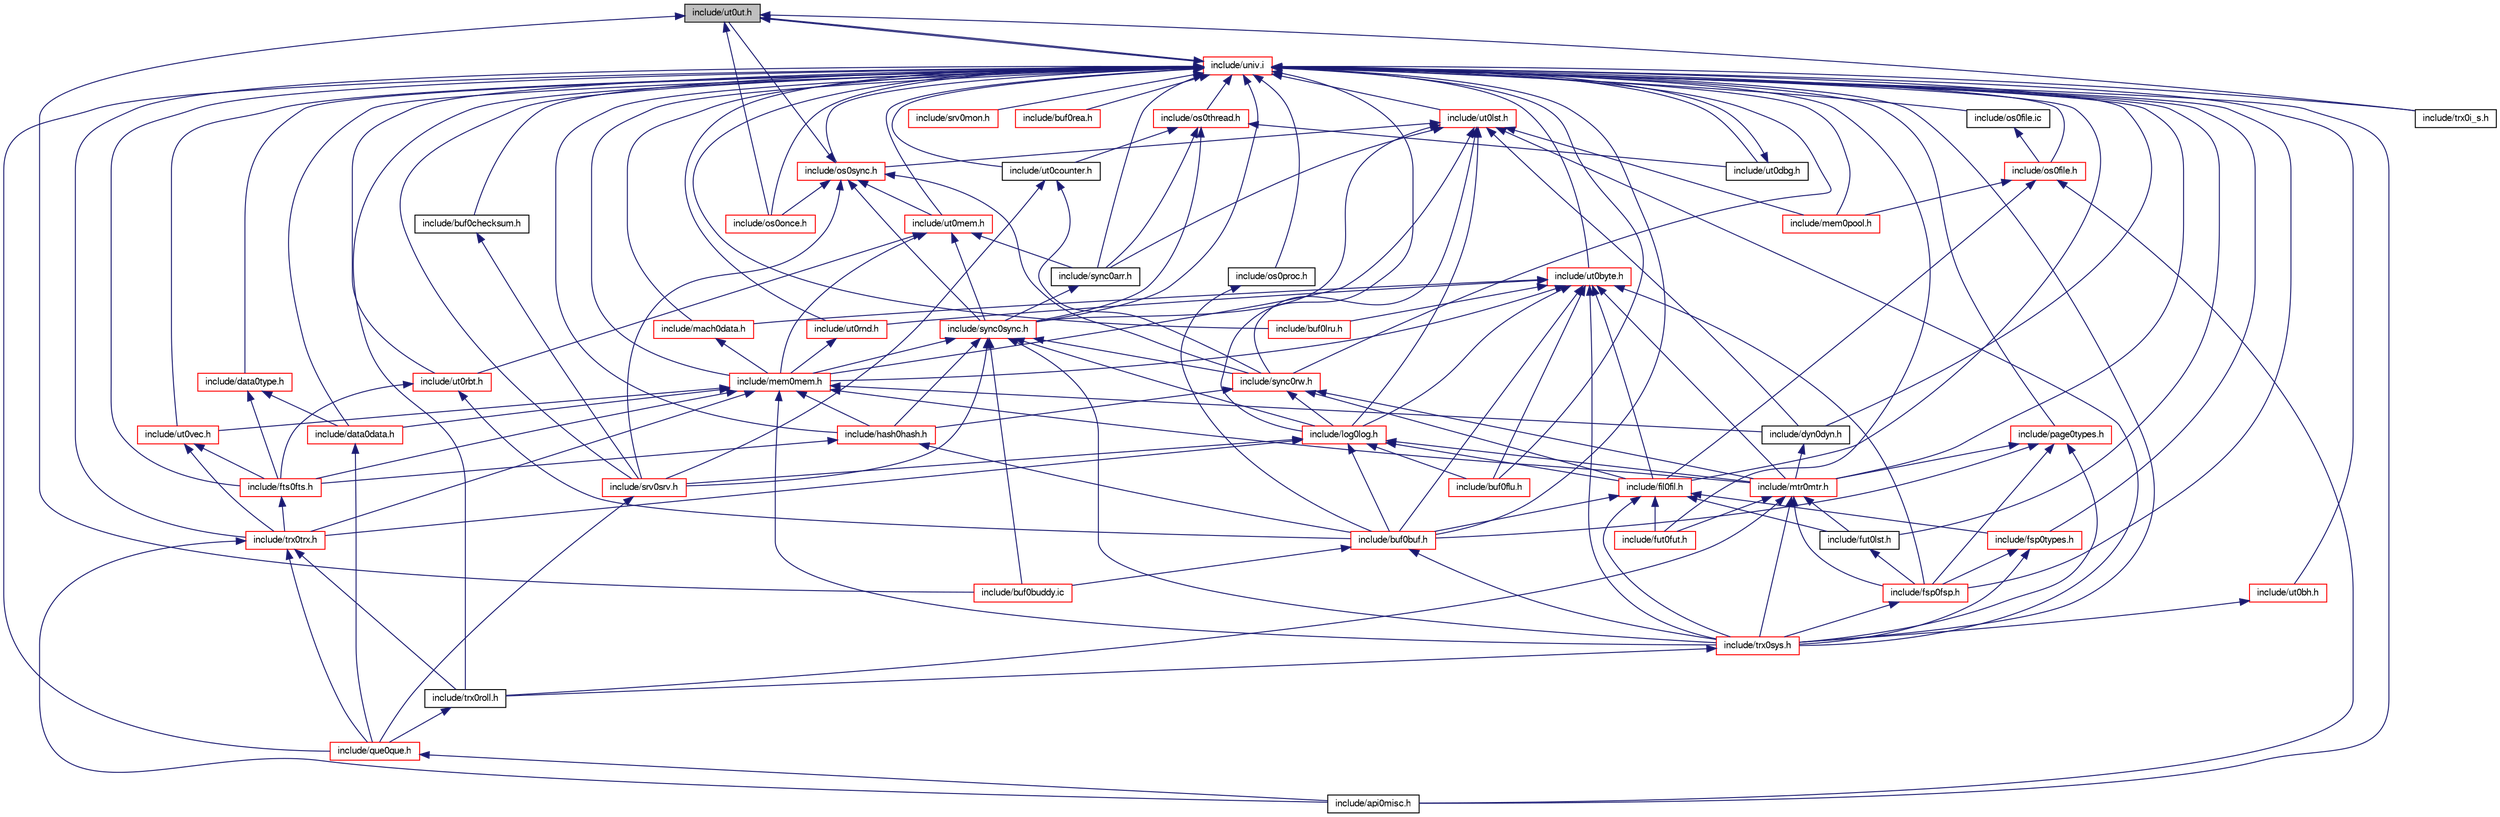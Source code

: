 digraph "include/ut0ut.h"
{
  bgcolor="transparent";
  edge [fontname="FreeSans",fontsize="10",labelfontname="FreeSans",labelfontsize="10"];
  node [fontname="FreeSans",fontsize="10",shape=record];
  Node1 [label="include/ut0ut.h",height=0.2,width=0.4,color="black", fillcolor="grey75", style="filled" fontcolor="black"];
  Node1 -> Node2 [dir="back",color="midnightblue",fontsize="10",style="solid",fontname="FreeSans"];
  Node2 [label="include/univ.i",height=0.2,width=0.4,color="red",URL="$univ_8i.html"];
  Node2 -> Node3 [dir="back",color="midnightblue",fontsize="10",style="solid",fontname="FreeSans"];
  Node3 [label="include/api0misc.h",height=0.2,width=0.4,color="black",URL="$api0misc_8h.html"];
  Node2 -> Node4 [dir="back",color="midnightblue",fontsize="10",style="solid",fontname="FreeSans"];
  Node4 [label="include/ut0dbg.h",height=0.2,width=0.4,color="black",URL="$ut0dbg_8h.html"];
  Node4 -> Node2 [dir="back",color="midnightblue",fontsize="10",style="solid",fontname="FreeSans"];
  Node2 -> Node5 [dir="back",color="midnightblue",fontsize="10",style="solid",fontname="FreeSans"];
  Node5 [label="include/os0thread.h",height=0.2,width=0.4,color="red",URL="$os0thread_8h.html"];
  Node5 -> Node4 [dir="back",color="midnightblue",fontsize="10",style="solid",fontname="FreeSans"];
  Node5 -> Node6 [dir="back",color="midnightblue",fontsize="10",style="solid",fontname="FreeSans"];
  Node6 [label="include/sync0sync.h",height=0.2,width=0.4,color="red",URL="$sync0sync_8h.html"];
  Node6 -> Node7 [dir="back",color="midnightblue",fontsize="10",style="solid",fontname="FreeSans"];
  Node7 [label="include/mem0mem.h",height=0.2,width=0.4,color="red",URL="$mem0mem_8h.html"];
  Node7 -> Node8 [dir="back",color="midnightblue",fontsize="10",style="solid",fontname="FreeSans"];
  Node8 [label="include/data0data.h",height=0.2,width=0.4,color="red",URL="$data0data_8h.html"];
  Node8 -> Node9 [dir="back",color="midnightblue",fontsize="10",style="solid",fontname="FreeSans"];
  Node9 [label="include/que0que.h",height=0.2,width=0.4,color="red",URL="$que0que_8h.html"];
  Node9 -> Node3 [dir="back",color="midnightblue",fontsize="10",style="solid",fontname="FreeSans"];
  Node7 -> Node10 [dir="back",color="midnightblue",fontsize="10",style="solid",fontname="FreeSans"];
  Node10 [label="include/mtr0mtr.h",height=0.2,width=0.4,color="red",URL="$mtr0mtr_8h.html"];
  Node10 -> Node11 [dir="back",color="midnightblue",fontsize="10",style="solid",fontname="FreeSans"];
  Node11 [label="include/trx0roll.h",height=0.2,width=0.4,color="black",URL="$trx0roll_8h.html"];
  Node11 -> Node9 [dir="back",color="midnightblue",fontsize="10",style="solid",fontname="FreeSans"];
  Node10 -> Node12 [dir="back",color="midnightblue",fontsize="10",style="solid",fontname="FreeSans"];
  Node12 [label="include/trx0sys.h",height=0.2,width=0.4,color="red",URL="$trx0sys_8h.html"];
  Node12 -> Node11 [dir="back",color="midnightblue",fontsize="10",style="solid",fontname="FreeSans"];
  Node10 -> Node13 [dir="back",color="midnightblue",fontsize="10",style="solid",fontname="FreeSans"];
  Node13 [label="include/fsp0fsp.h",height=0.2,width=0.4,color="red",URL="$fsp0fsp_8h.html"];
  Node13 -> Node12 [dir="back",color="midnightblue",fontsize="10",style="solid",fontname="FreeSans"];
  Node10 -> Node14 [dir="back",color="midnightblue",fontsize="10",style="solid",fontname="FreeSans"];
  Node14 [label="include/fut0lst.h",height=0.2,width=0.4,color="black",URL="$fut0lst_8h.html"];
  Node14 -> Node13 [dir="back",color="midnightblue",fontsize="10",style="solid",fontname="FreeSans"];
  Node10 -> Node15 [dir="back",color="midnightblue",fontsize="10",style="solid",fontname="FreeSans"];
  Node15 [label="include/fut0fut.h",height=0.2,width=0.4,color="red",URL="$fut0fut_8h.html"];
  Node7 -> Node16 [dir="back",color="midnightblue",fontsize="10",style="solid",fontname="FreeSans"];
  Node16 [label="include/dyn0dyn.h",height=0.2,width=0.4,color="black",URL="$dyn0dyn_8h.html"];
  Node16 -> Node10 [dir="back",color="midnightblue",fontsize="10",style="solid",fontname="FreeSans"];
  Node7 -> Node17 [dir="back",color="midnightblue",fontsize="10",style="solid",fontname="FreeSans"];
  Node17 [label="include/trx0trx.h",height=0.2,width=0.4,color="red",URL="$trx0trx_8h.html"];
  Node17 -> Node9 [dir="back",color="midnightblue",fontsize="10",style="solid",fontname="FreeSans"];
  Node17 -> Node11 [dir="back",color="midnightblue",fontsize="10",style="solid",fontname="FreeSans"];
  Node17 -> Node3 [dir="back",color="midnightblue",fontsize="10",style="solid",fontname="FreeSans"];
  Node7 -> Node18 [dir="back",color="midnightblue",fontsize="10",style="solid",fontname="FreeSans"];
  Node18 [label="include/ut0vec.h",height=0.2,width=0.4,color="red",URL="$ut0vec_8h.html"];
  Node18 -> Node17 [dir="back",color="midnightblue",fontsize="10",style="solid",fontname="FreeSans"];
  Node18 -> Node19 [dir="back",color="midnightblue",fontsize="10",style="solid",fontname="FreeSans"];
  Node19 [label="include/fts0fts.h",height=0.2,width=0.4,color="red",URL="$fts0fts_8h.html"];
  Node19 -> Node17 [dir="back",color="midnightblue",fontsize="10",style="solid",fontname="FreeSans"];
  Node7 -> Node20 [dir="back",color="midnightblue",fontsize="10",style="solid",fontname="FreeSans"];
  Node20 [label="include/hash0hash.h",height=0.2,width=0.4,color="red",URL="$hash0hash_8h.html"];
  Node20 -> Node19 [dir="back",color="midnightblue",fontsize="10",style="solid",fontname="FreeSans"];
  Node20 -> Node21 [dir="back",color="midnightblue",fontsize="10",style="solid",fontname="FreeSans"];
  Node21 [label="include/buf0buf.h",height=0.2,width=0.4,color="red",URL="$buf0buf_8h.html"];
  Node21 -> Node12 [dir="back",color="midnightblue",fontsize="10",style="solid",fontname="FreeSans"];
  Node21 -> Node22 [dir="back",color="midnightblue",fontsize="10",style="solid",fontname="FreeSans"];
  Node22 [label="include/buf0buddy.ic",height=0.2,width=0.4,color="red",URL="$buf0buddy_8ic.html"];
  Node7 -> Node19 [dir="back",color="midnightblue",fontsize="10",style="solid",fontname="FreeSans"];
  Node7 -> Node12 [dir="back",color="midnightblue",fontsize="10",style="solid",fontname="FreeSans"];
  Node6 -> Node23 [dir="back",color="midnightblue",fontsize="10",style="solid",fontname="FreeSans"];
  Node23 [label="include/log0log.h",height=0.2,width=0.4,color="red",URL="$log0log_8h.html"];
  Node23 -> Node17 [dir="back",color="midnightblue",fontsize="10",style="solid",fontname="FreeSans"];
  Node23 -> Node10 [dir="back",color="midnightblue",fontsize="10",style="solid",fontname="FreeSans"];
  Node23 -> Node24 [dir="back",color="midnightblue",fontsize="10",style="solid",fontname="FreeSans"];
  Node24 [label="include/fil0fil.h",height=0.2,width=0.4,color="red",URL="$fil0fil_8h.html"];
  Node24 -> Node25 [dir="back",color="midnightblue",fontsize="10",style="solid",fontname="FreeSans"];
  Node25 [label="include/fsp0types.h",height=0.2,width=0.4,color="red",URL="$fsp0types_8h_source.html"];
  Node25 -> Node12 [dir="back",color="midnightblue",fontsize="10",style="solid",fontname="FreeSans"];
  Node25 -> Node13 [dir="back",color="midnightblue",fontsize="10",style="solid",fontname="FreeSans"];
  Node24 -> Node12 [dir="back",color="midnightblue",fontsize="10",style="solid",fontname="FreeSans"];
  Node24 -> Node21 [dir="back",color="midnightblue",fontsize="10",style="solid",fontname="FreeSans"];
  Node24 -> Node14 [dir="back",color="midnightblue",fontsize="10",style="solid",fontname="FreeSans"];
  Node24 -> Node15 [dir="back",color="midnightblue",fontsize="10",style="solid",fontname="FreeSans"];
  Node23 -> Node21 [dir="back",color="midnightblue",fontsize="10",style="solid",fontname="FreeSans"];
  Node23 -> Node26 [dir="back",color="midnightblue",fontsize="10",style="solid",fontname="FreeSans"];
  Node26 [label="include/buf0flu.h",height=0.2,width=0.4,color="red",URL="$buf0flu_8h.html"];
  Node23 -> Node27 [dir="back",color="midnightblue",fontsize="10",style="solid",fontname="FreeSans"];
  Node27 [label="include/srv0srv.h",height=0.2,width=0.4,color="red",URL="$srv0srv_8h.html"];
  Node27 -> Node9 [dir="back",color="midnightblue",fontsize="10",style="solid",fontname="FreeSans"];
  Node6 -> Node28 [dir="back",color="midnightblue",fontsize="10",style="solid",fontname="FreeSans"];
  Node28 [label="include/sync0rw.h",height=0.2,width=0.4,color="red",URL="$sync0rw_8h.html"];
  Node28 -> Node23 [dir="back",color="midnightblue",fontsize="10",style="solid",fontname="FreeSans"];
  Node28 -> Node10 [dir="back",color="midnightblue",fontsize="10",style="solid",fontname="FreeSans"];
  Node28 -> Node20 [dir="back",color="midnightblue",fontsize="10",style="solid",fontname="FreeSans"];
  Node28 -> Node24 [dir="back",color="midnightblue",fontsize="10",style="solid",fontname="FreeSans"];
  Node6 -> Node20 [dir="back",color="midnightblue",fontsize="10",style="solid",fontname="FreeSans"];
  Node6 -> Node27 [dir="back",color="midnightblue",fontsize="10",style="solid",fontname="FreeSans"];
  Node6 -> Node12 [dir="back",color="midnightblue",fontsize="10",style="solid",fontname="FreeSans"];
  Node6 -> Node22 [dir="back",color="midnightblue",fontsize="10",style="solid",fontname="FreeSans"];
  Node5 -> Node29 [dir="back",color="midnightblue",fontsize="10",style="solid",fontname="FreeSans"];
  Node29 [label="include/sync0arr.h",height=0.2,width=0.4,color="black",URL="$sync0arr_8h.html"];
  Node29 -> Node6 [dir="back",color="midnightblue",fontsize="10",style="solid",fontname="FreeSans"];
  Node5 -> Node30 [dir="back",color="midnightblue",fontsize="10",style="solid",fontname="FreeSans"];
  Node30 [label="include/ut0counter.h",height=0.2,width=0.4,color="black",URL="$ut0counter_8h.html"];
  Node30 -> Node28 [dir="back",color="midnightblue",fontsize="10",style="solid",fontname="FreeSans"];
  Node30 -> Node27 [dir="back",color="midnightblue",fontsize="10",style="solid",fontname="FreeSans"];
  Node2 -> Node1 [dir="back",color="midnightblue",fontsize="10",style="solid",fontname="FreeSans"];
  Node2 -> Node31 [dir="back",color="midnightblue",fontsize="10",style="solid",fontname="FreeSans"];
  Node31 [label="include/os0sync.h",height=0.2,width=0.4,color="red",URL="$os0sync_8h.html"];
  Node31 -> Node1 [dir="back",color="midnightblue",fontsize="10",style="solid",fontname="FreeSans"];
  Node31 -> Node32 [dir="back",color="midnightblue",fontsize="10",style="solid",fontname="FreeSans"];
  Node32 [label="include/ut0mem.h",height=0.2,width=0.4,color="red",URL="$ut0mem_8h.html"];
  Node32 -> Node7 [dir="back",color="midnightblue",fontsize="10",style="solid",fontname="FreeSans"];
  Node32 -> Node6 [dir="back",color="midnightblue",fontsize="10",style="solid",fontname="FreeSans"];
  Node32 -> Node29 [dir="back",color="midnightblue",fontsize="10",style="solid",fontname="FreeSans"];
  Node32 -> Node33 [dir="back",color="midnightblue",fontsize="10",style="solid",fontname="FreeSans"];
  Node33 [label="include/ut0rbt.h",height=0.2,width=0.4,color="red",URL="$ut0rbt_8h.html"];
  Node33 -> Node19 [dir="back",color="midnightblue",fontsize="10",style="solid",fontname="FreeSans"];
  Node33 -> Node21 [dir="back",color="midnightblue",fontsize="10",style="solid",fontname="FreeSans"];
  Node31 -> Node6 [dir="back",color="midnightblue",fontsize="10",style="solid",fontname="FreeSans"];
  Node31 -> Node28 [dir="back",color="midnightblue",fontsize="10",style="solid",fontname="FreeSans"];
  Node31 -> Node27 [dir="back",color="midnightblue",fontsize="10",style="solid",fontname="FreeSans"];
  Node31 -> Node34 [dir="back",color="midnightblue",fontsize="10",style="solid",fontname="FreeSans"];
  Node34 [label="include/os0once.h",height=0.2,width=0.4,color="red",URL="$os0once_8h.html"];
  Node2 -> Node35 [dir="back",color="midnightblue",fontsize="10",style="solid",fontname="FreeSans"];
  Node35 [label="include/ut0lst.h",height=0.2,width=0.4,color="red",URL="$ut0lst_8h.html"];
  Node35 -> Node31 [dir="back",color="midnightblue",fontsize="10",style="solid",fontname="FreeSans"];
  Node35 -> Node6 [dir="back",color="midnightblue",fontsize="10",style="solid",fontname="FreeSans"];
  Node35 -> Node29 [dir="back",color="midnightblue",fontsize="10",style="solid",fontname="FreeSans"];
  Node35 -> Node7 [dir="back",color="midnightblue",fontsize="10",style="solid",fontname="FreeSans"];
  Node35 -> Node36 [dir="back",color="midnightblue",fontsize="10",style="solid",fontname="FreeSans"];
  Node36 [label="include/mem0pool.h",height=0.2,width=0.4,color="red",URL="$mem0pool_8h.html"];
  Node35 -> Node23 [dir="back",color="midnightblue",fontsize="10",style="solid",fontname="FreeSans"];
  Node35 -> Node28 [dir="back",color="midnightblue",fontsize="10",style="solid",fontname="FreeSans"];
  Node35 -> Node16 [dir="back",color="midnightblue",fontsize="10",style="solid",fontname="FreeSans"];
  Node35 -> Node12 [dir="back",color="midnightblue",fontsize="10",style="solid",fontname="FreeSans"];
  Node2 -> Node37 [dir="back",color="midnightblue",fontsize="10",style="solid",fontname="FreeSans"];
  Node37 [label="include/os0file.h",height=0.2,width=0.4,color="red",URL="$os0file_8h.html"];
  Node37 -> Node3 [dir="back",color="midnightblue",fontsize="10",style="solid",fontname="FreeSans"];
  Node37 -> Node36 [dir="back",color="midnightblue",fontsize="10",style="solid",fontname="FreeSans"];
  Node37 -> Node24 [dir="back",color="midnightblue",fontsize="10",style="solid",fontname="FreeSans"];
  Node2 -> Node38 [dir="back",color="midnightblue",fontsize="10",style="solid",fontname="FreeSans"];
  Node38 [label="include/os0file.ic",height=0.2,width=0.4,color="black",URL="$os0file_8ic.html"];
  Node38 -> Node37 [dir="back",color="midnightblue",fontsize="10",style="solid",fontname="FreeSans"];
  Node2 -> Node9 [dir="back",color="midnightblue",fontsize="10",style="solid",fontname="FreeSans"];
  Node2 -> Node8 [dir="back",color="midnightblue",fontsize="10",style="solid",fontname="FreeSans"];
  Node2 -> Node39 [dir="back",color="midnightblue",fontsize="10",style="solid",fontname="FreeSans"];
  Node39 [label="include/data0type.h",height=0.2,width=0.4,color="red",URL="$data0type_8h.html"];
  Node39 -> Node8 [dir="back",color="midnightblue",fontsize="10",style="solid",fontname="FreeSans"];
  Node39 -> Node19 [dir="back",color="midnightblue",fontsize="10",style="solid",fontname="FreeSans"];
  Node2 -> Node40 [dir="back",color="midnightblue",fontsize="10",style="solid",fontname="FreeSans"];
  Node40 [label="include/mach0data.h",height=0.2,width=0.4,color="red",URL="$mach0data_8h.html"];
  Node40 -> Node7 [dir="back",color="midnightblue",fontsize="10",style="solid",fontname="FreeSans"];
  Node2 -> Node41 [dir="back",color="midnightblue",fontsize="10",style="solid",fontname="FreeSans"];
  Node41 [label="include/ut0byte.h",height=0.2,width=0.4,color="red",URL="$ut0byte_8h.html"];
  Node41 -> Node40 [dir="back",color="midnightblue",fontsize="10",style="solid",fontname="FreeSans"];
  Node41 -> Node7 [dir="back",color="midnightblue",fontsize="10",style="solid",fontname="FreeSans"];
  Node41 -> Node42 [dir="back",color="midnightblue",fontsize="10",style="solid",fontname="FreeSans"];
  Node42 [label="include/ut0rnd.h",height=0.2,width=0.4,color="red",URL="$ut0rnd_8h.html"];
  Node42 -> Node7 [dir="back",color="midnightblue",fontsize="10",style="solid",fontname="FreeSans"];
  Node41 -> Node23 [dir="back",color="midnightblue",fontsize="10",style="solid",fontname="FreeSans"];
  Node41 -> Node10 [dir="back",color="midnightblue",fontsize="10",style="solid",fontname="FreeSans"];
  Node41 -> Node24 [dir="back",color="midnightblue",fontsize="10",style="solid",fontname="FreeSans"];
  Node41 -> Node21 [dir="back",color="midnightblue",fontsize="10",style="solid",fontname="FreeSans"];
  Node41 -> Node26 [dir="back",color="midnightblue",fontsize="10",style="solid",fontname="FreeSans"];
  Node41 -> Node43 [dir="back",color="midnightblue",fontsize="10",style="solid",fontname="FreeSans"];
  Node43 [label="include/buf0lru.h",height=0.2,width=0.4,color="red",URL="$buf0lru_8h.html"];
  Node41 -> Node12 [dir="back",color="midnightblue",fontsize="10",style="solid",fontname="FreeSans"];
  Node41 -> Node13 [dir="back",color="midnightblue",fontsize="10",style="solid",fontname="FreeSans"];
  Node2 -> Node32 [dir="back",color="midnightblue",fontsize="10",style="solid",fontname="FreeSans"];
  Node2 -> Node7 [dir="back",color="midnightblue",fontsize="10",style="solid",fontname="FreeSans"];
  Node2 -> Node42 [dir="back",color="midnightblue",fontsize="10",style="solid",fontname="FreeSans"];
  Node2 -> Node6 [dir="back",color="midnightblue",fontsize="10",style="solid",fontname="FreeSans"];
  Node2 -> Node29 [dir="back",color="midnightblue",fontsize="10",style="solid",fontname="FreeSans"];
  Node2 -> Node36 [dir="back",color="midnightblue",fontsize="10",style="solid",fontname="FreeSans"];
  Node2 -> Node17 [dir="back",color="midnightblue",fontsize="10",style="solid",fontname="FreeSans"];
  Node2 -> Node23 [dir="back",color="midnightblue",fontsize="10",style="solid",fontname="FreeSans"];
  Node2 -> Node28 [dir="back",color="midnightblue",fontsize="10",style="solid",fontname="FreeSans"];
  Node2 -> Node30 [dir="back",color="midnightblue",fontsize="10",style="solid",fontname="FreeSans"];
  Node2 -> Node10 [dir="back",color="midnightblue",fontsize="10",style="solid",fontname="FreeSans"];
  Node2 -> Node16 [dir="back",color="midnightblue",fontsize="10",style="solid",fontname="FreeSans"];
  Node2 -> Node44 [dir="back",color="midnightblue",fontsize="10",style="solid",fontname="FreeSans"];
  Node44 [label="include/page0types.h",height=0.2,width=0.4,color="red",URL="$page0types_8h.html"];
  Node44 -> Node10 [dir="back",color="midnightblue",fontsize="10",style="solid",fontname="FreeSans"];
  Node44 -> Node21 [dir="back",color="midnightblue",fontsize="10",style="solid",fontname="FreeSans"];
  Node44 -> Node12 [dir="back",color="midnightblue",fontsize="10",style="solid",fontname="FreeSans"];
  Node44 -> Node13 [dir="back",color="midnightblue",fontsize="10",style="solid",fontname="FreeSans"];
  Node2 -> Node45 [dir="back",color="midnightblue",fontsize="10",style="solid",fontname="FreeSans"];
  Node45 [label="include/srv0mon.h",height=0.2,width=0.4,color="red",URL="$srv0mon_8h.html"];
  Node2 -> Node18 [dir="back",color="midnightblue",fontsize="10",style="solid",fontname="FreeSans"];
  Node2 -> Node19 [dir="back",color="midnightblue",fontsize="10",style="solid",fontname="FreeSans"];
  Node2 -> Node20 [dir="back",color="midnightblue",fontsize="10",style="solid",fontname="FreeSans"];
  Node2 -> Node33 [dir="back",color="midnightblue",fontsize="10",style="solid",fontname="FreeSans"];
  Node2 -> Node11 [dir="back",color="midnightblue",fontsize="10",style="solid",fontname="FreeSans"];
  Node2 -> Node12 [dir="back",color="midnightblue",fontsize="10",style="solid",fontname="FreeSans"];
  Node2 -> Node25 [dir="back",color="midnightblue",fontsize="10",style="solid",fontname="FreeSans"];
  Node2 -> Node24 [dir="back",color="midnightblue",fontsize="10",style="solid",fontname="FreeSans"];
  Node2 -> Node21 [dir="back",color="midnightblue",fontsize="10",style="solid",fontname="FreeSans"];
  Node2 -> Node46 [dir="back",color="midnightblue",fontsize="10",style="solid",fontname="FreeSans"];
  Node46 [label="include/os0proc.h",height=0.2,width=0.4,color="black",URL="$os0proc_8h.html"];
  Node46 -> Node21 [dir="back",color="midnightblue",fontsize="10",style="solid",fontname="FreeSans"];
  Node2 -> Node26 [dir="back",color="midnightblue",fontsize="10",style="solid",fontname="FreeSans"];
  Node2 -> Node27 [dir="back",color="midnightblue",fontsize="10",style="solid",fontname="FreeSans"];
  Node2 -> Node47 [dir="back",color="midnightblue",fontsize="10",style="solid",fontname="FreeSans"];
  Node47 [label="include/buf0checksum.h",height=0.2,width=0.4,color="black",URL="$buf0checksum_8h_source.html"];
  Node47 -> Node27 [dir="back",color="midnightblue",fontsize="10",style="solid",fontname="FreeSans"];
  Node2 -> Node43 [dir="back",color="midnightblue",fontsize="10",style="solid",fontname="FreeSans"];
  Node2 -> Node48 [dir="back",color="midnightblue",fontsize="10",style="solid",fontname="FreeSans"];
  Node48 [label="include/buf0rea.h",height=0.2,width=0.4,color="red",URL="$buf0rea_8h.html"];
  Node2 -> Node49 [dir="back",color="midnightblue",fontsize="10",style="solid",fontname="FreeSans"];
  Node49 [label="include/ut0bh.h",height=0.2,width=0.4,color="red",URL="$ut0bh_8h.html"];
  Node49 -> Node12 [dir="back",color="midnightblue",fontsize="10",style="solid",fontname="FreeSans"];
  Node2 -> Node13 [dir="back",color="midnightblue",fontsize="10",style="solid",fontname="FreeSans"];
  Node2 -> Node14 [dir="back",color="midnightblue",fontsize="10",style="solid",fontname="FreeSans"];
  Node2 -> Node15 [dir="back",color="midnightblue",fontsize="10",style="solid",fontname="FreeSans"];
  Node2 -> Node34 [dir="back",color="midnightblue",fontsize="10",style="solid",fontname="FreeSans"];
  Node2 -> Node50 [dir="back",color="midnightblue",fontsize="10",style="solid",fontname="FreeSans"];
  Node50 [label="include/trx0i_s.h",height=0.2,width=0.4,color="black",URL="$trx0i__s_8h.html"];
  Node1 -> Node34 [dir="back",color="midnightblue",fontsize="10",style="solid",fontname="FreeSans"];
  Node1 -> Node22 [dir="back",color="midnightblue",fontsize="10",style="solid",fontname="FreeSans"];
  Node1 -> Node50 [dir="back",color="midnightblue",fontsize="10",style="solid",fontname="FreeSans"];
}
